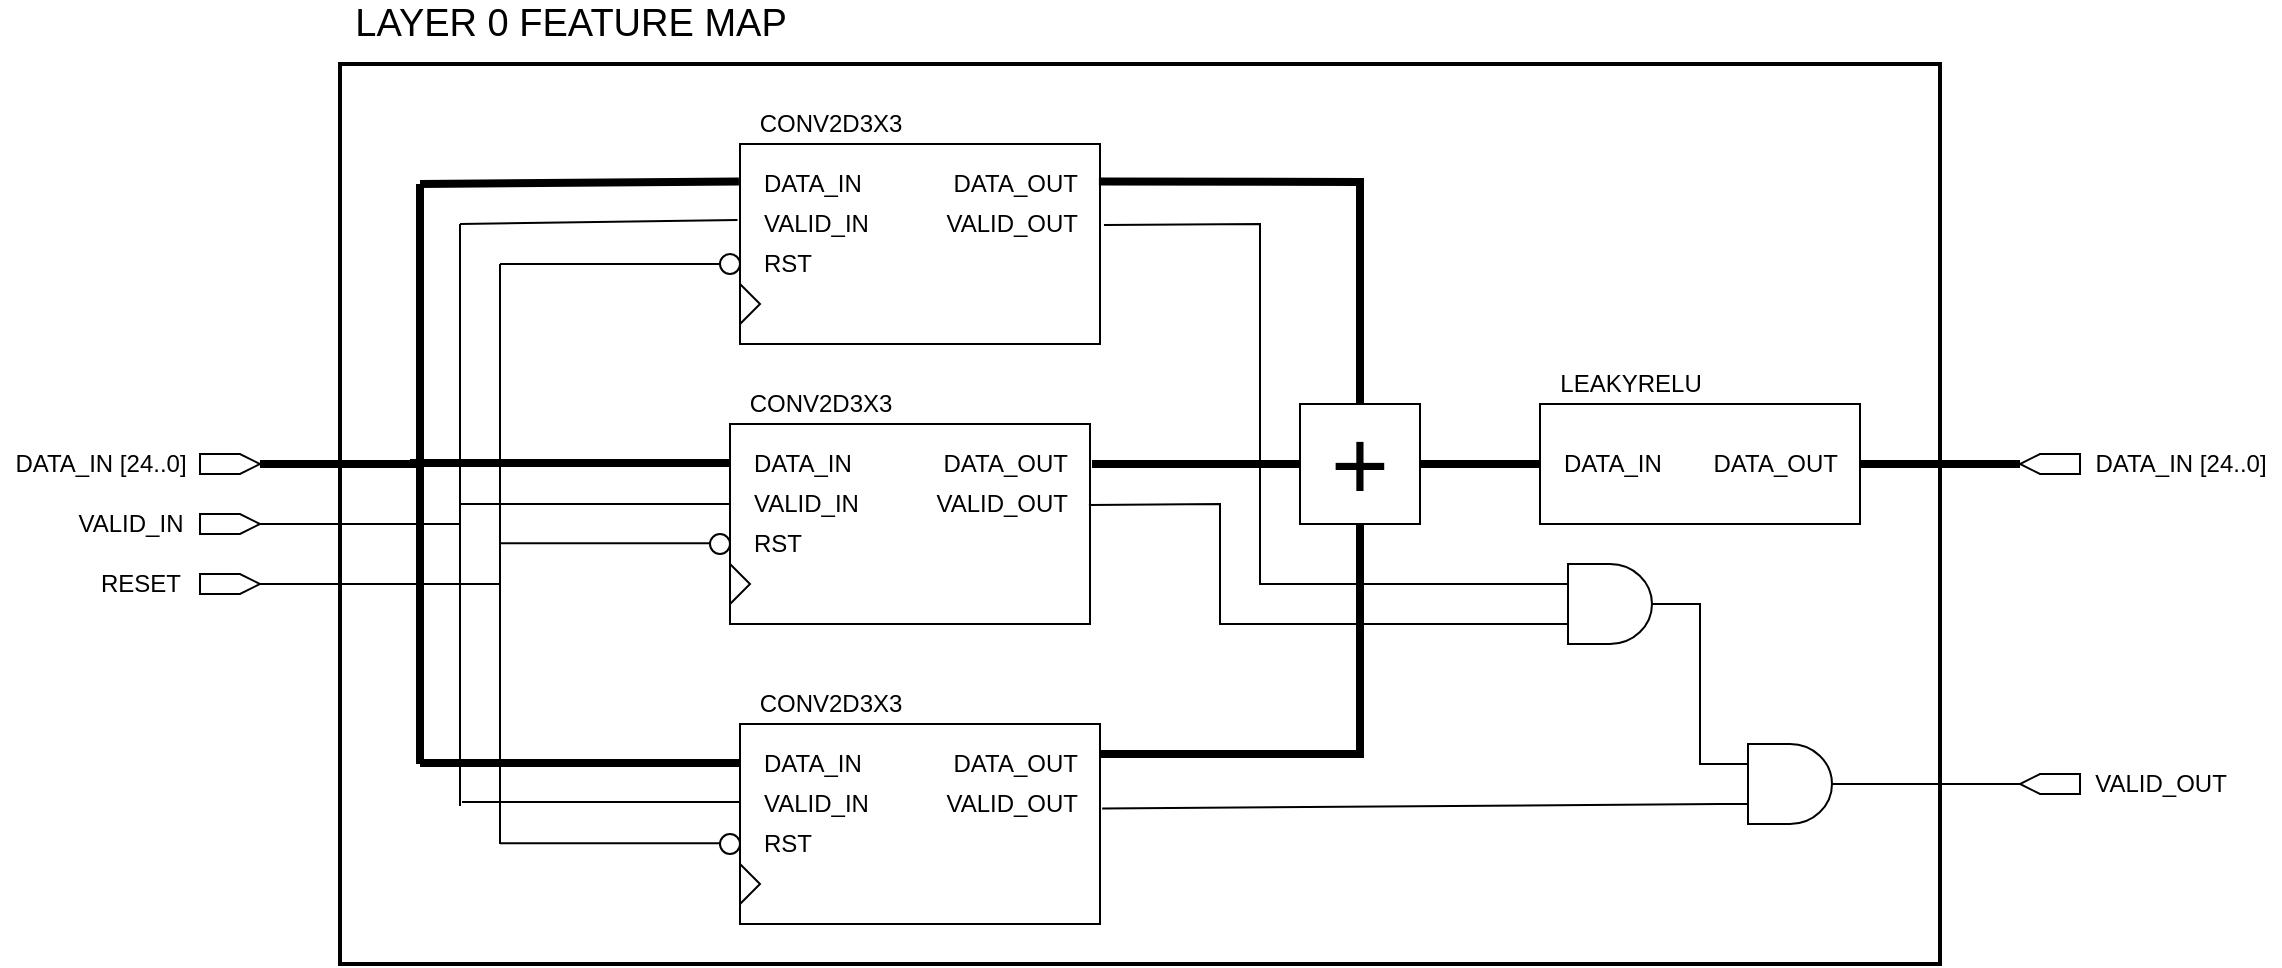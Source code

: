 <mxfile version="14.7.6" type="device" pages="3"><diagram id="YKpkTx_LNh3pSYXOABY0" name="layer-0-feature-map"><mxGraphModel dx="1240" dy="689" grid="1" gridSize="10" guides="1" tooltips="1" connect="1" arrows="1" fold="1" page="1" pageScale="1" pageWidth="100000" pageHeight="100000" math="0" shadow="0"><root><mxCell id="0"/><mxCell id="1" parent="0"/><mxCell id="2DHXY7_lqKHCZ2ktsx9z-27" value="" style="rounded=0;whiteSpace=wrap;html=1;fillColor=none;strokeWidth=2;" vertex="1" parent="1"><mxGeometry x="680" y="840" width="800" height="450" as="geometry"/></mxCell><mxCell id="2DHXY7_lqKHCZ2ktsx9z-25" value="" style="endArrow=none;html=1;strokeWidth=1;entryX=0;entryY=0.5;entryDx=0;entryDy=0;" edge="1" parent="1"><mxGeometry width="50" height="50" relative="1" as="geometry"><mxPoint x="760" y="1079.66" as="sourcePoint"/><mxPoint x="870.0" y="1079.66" as="targetPoint"/></mxGeometry></mxCell><mxCell id="U6H0f70H4jIVAzT46S1a-1" value="" style="shape=mxgraph.arrows2.arrow;verticalLabelPosition=bottom;shadow=0;dashed=0;align=center;html=1;verticalAlign=top;strokeWidth=1;dy=0;dx=10;notch=0;" vertex="1" parent="1"><mxGeometry x="610" y="1035" width="30" height="10" as="geometry"/></mxCell><mxCell id="U6H0f70H4jIVAzT46S1a-2" value="DATA_IN [24..0]" style="text;html=1;align=center;verticalAlign=middle;resizable=0;points=[];autosize=1;strokeColor=none;" vertex="1" parent="1"><mxGeometry x="510" y="1030" width="100" height="20" as="geometry"/></mxCell><mxCell id="U6H0f70H4jIVAzT46S1a-3" value="" style="rounded=0;whiteSpace=wrap;html=1;" vertex="1" parent="1"><mxGeometry x="880" y="880" width="180" height="100" as="geometry"/></mxCell><mxCell id="U6H0f70H4jIVAzT46S1a-4" value="DATA_IN" style="text;html=1;align=left;verticalAlign=middle;resizable=0;points=[];autosize=1;strokeColor=none;" vertex="1" parent="1"><mxGeometry x="890" y="890" width="60" height="20" as="geometry"/></mxCell><mxCell id="U6H0f70H4jIVAzT46S1a-5" value="VALID_IN" style="text;html=1;align=left;verticalAlign=middle;resizable=0;points=[];autosize=1;strokeColor=none;" vertex="1" parent="1"><mxGeometry x="890" y="910" width="70" height="20" as="geometry"/></mxCell><mxCell id="U6H0f70H4jIVAzT46S1a-6" value="DATA_OUT" style="text;html=1;align=right;verticalAlign=middle;resizable=0;points=[];autosize=1;strokeColor=none;" vertex="1" parent="1"><mxGeometry x="970" y="890" width="80" height="20" as="geometry"/></mxCell><mxCell id="U6H0f70H4jIVAzT46S1a-7" value="" style="triangle;whiteSpace=wrap;html=1;" vertex="1" parent="1"><mxGeometry x="880" y="950" width="10" height="20" as="geometry"/></mxCell><mxCell id="U6H0f70H4jIVAzT46S1a-8" value="CONV2D3X3" style="text;html=1;align=center;verticalAlign=middle;resizable=0;points=[];autosize=1;strokeColor=none;" vertex="1" parent="1"><mxGeometry x="880" y="860" width="90" height="20" as="geometry"/></mxCell><mxCell id="U6H0f70H4jIVAzT46S1a-10" value="VALID_OUT" style="text;html=1;align=right;verticalAlign=middle;resizable=0;points=[];autosize=1;strokeColor=none;" vertex="1" parent="1"><mxGeometry x="970" y="910" width="80" height="20" as="geometry"/></mxCell><mxCell id="U6H0f70H4jIVAzT46S1a-12" value="RST" style="text;html=1;align=left;verticalAlign=middle;resizable=0;points=[];autosize=1;strokeColor=none;" vertex="1" parent="1"><mxGeometry x="890" y="930" width="40" height="20" as="geometry"/></mxCell><mxCell id="U6H0f70H4jIVAzT46S1a-13" value="" style="ellipse;whiteSpace=wrap;html=1;aspect=fixed;" vertex="1" parent="1"><mxGeometry x="870" y="935" width="10" height="10" as="geometry"/></mxCell><mxCell id="U6H0f70H4jIVAzT46S1a-47" value="" style="endArrow=none;html=1;strokeWidth=4;exitX=1;exitY=0.5;exitDx=0;exitDy=0;exitPerimeter=0;" edge="1" parent="1" source="U6H0f70H4jIVAzT46S1a-1"><mxGeometry width="50" height="50" relative="1" as="geometry"><mxPoint x="760" y="1010" as="sourcePoint"/><mxPoint x="720" y="1040" as="targetPoint"/></mxGeometry></mxCell><mxCell id="U6H0f70H4jIVAzT46S1a-48" value="" style="endArrow=none;html=1;strokeWidth=4;" edge="1" parent="1"><mxGeometry width="50" height="50" relative="1" as="geometry"><mxPoint x="720" y="1190" as="sourcePoint"/><mxPoint x="720" y="900" as="targetPoint"/></mxGeometry></mxCell><mxCell id="U6H0f70H4jIVAzT46S1a-49" value="" style="endArrow=none;html=1;strokeWidth=4;entryX=-0.003;entryY=0.188;entryDx=0;entryDy=0;entryPerimeter=0;" edge="1" parent="1" target="U6H0f70H4jIVAzT46S1a-3"><mxGeometry width="50" height="50" relative="1" as="geometry"><mxPoint x="720" y="900" as="sourcePoint"/><mxPoint x="820" y="1020" as="targetPoint"/></mxGeometry></mxCell><mxCell id="U6H0f70H4jIVAzT46S1a-51" value="" style="endArrow=none;html=1;strokeWidth=4;entryX=0;entryY=0.167;entryDx=0;entryDy=0;entryPerimeter=0;" edge="1" parent="1"><mxGeometry width="50" height="50" relative="1" as="geometry"><mxPoint x="715" y="1039.5" as="sourcePoint"/><mxPoint x="875" y="1039.54" as="targetPoint"/></mxGeometry></mxCell><mxCell id="U6H0f70H4jIVAzT46S1a-52" value="" style="endArrow=none;html=1;strokeWidth=4;entryX=0;entryY=0.167;entryDx=0;entryDy=0;entryPerimeter=0;" edge="1" parent="1"><mxGeometry width="50" height="50" relative="1" as="geometry"><mxPoint x="720" y="1189.5" as="sourcePoint"/><mxPoint x="880" y="1189.54" as="targetPoint"/></mxGeometry></mxCell><mxCell id="m3eqfrCVmGfULTkRFJ12-1" value="" style="rounded=0;whiteSpace=wrap;html=1;" vertex="1" parent="1"><mxGeometry x="875" y="1020" width="180" height="100" as="geometry"/></mxCell><mxCell id="m3eqfrCVmGfULTkRFJ12-2" value="DATA_IN" style="text;html=1;align=left;verticalAlign=middle;resizable=0;points=[];autosize=1;strokeColor=none;" vertex="1" parent="1"><mxGeometry x="885" y="1030" width="60" height="20" as="geometry"/></mxCell><mxCell id="m3eqfrCVmGfULTkRFJ12-3" value="VALID_IN" style="text;html=1;align=left;verticalAlign=middle;resizable=0;points=[];autosize=1;strokeColor=none;" vertex="1" parent="1"><mxGeometry x="885" y="1050" width="70" height="20" as="geometry"/></mxCell><mxCell id="m3eqfrCVmGfULTkRFJ12-4" value="DATA_OUT" style="text;html=1;align=right;verticalAlign=middle;resizable=0;points=[];autosize=1;strokeColor=none;" vertex="1" parent="1"><mxGeometry x="965" y="1030" width="80" height="20" as="geometry"/></mxCell><mxCell id="m3eqfrCVmGfULTkRFJ12-5" value="" style="triangle;whiteSpace=wrap;html=1;" vertex="1" parent="1"><mxGeometry x="875" y="1090" width="10" height="20" as="geometry"/></mxCell><mxCell id="m3eqfrCVmGfULTkRFJ12-6" value="CONV2D3X3" style="text;html=1;align=center;verticalAlign=middle;resizable=0;points=[];autosize=1;strokeColor=none;" vertex="1" parent="1"><mxGeometry x="875" y="1000" width="90" height="20" as="geometry"/></mxCell><mxCell id="m3eqfrCVmGfULTkRFJ12-7" value="VALID_OUT" style="text;html=1;align=right;verticalAlign=middle;resizable=0;points=[];autosize=1;strokeColor=none;" vertex="1" parent="1"><mxGeometry x="965" y="1050" width="80" height="20" as="geometry"/></mxCell><mxCell id="m3eqfrCVmGfULTkRFJ12-8" value="RST" style="text;html=1;align=left;verticalAlign=middle;resizable=0;points=[];autosize=1;strokeColor=none;" vertex="1" parent="1"><mxGeometry x="885" y="1070" width="40" height="20" as="geometry"/></mxCell><mxCell id="m3eqfrCVmGfULTkRFJ12-9" value="" style="ellipse;whiteSpace=wrap;html=1;aspect=fixed;" vertex="1" parent="1"><mxGeometry x="865" y="1075" width="10" height="10" as="geometry"/></mxCell><mxCell id="m3eqfrCVmGfULTkRFJ12-10" value="" style="rounded=0;whiteSpace=wrap;html=1;" vertex="1" parent="1"><mxGeometry x="880" y="1170" width="180" height="100" as="geometry"/></mxCell><mxCell id="m3eqfrCVmGfULTkRFJ12-11" value="DATA_IN" style="text;html=1;align=left;verticalAlign=middle;resizable=0;points=[];autosize=1;strokeColor=none;" vertex="1" parent="1"><mxGeometry x="890" y="1180" width="60" height="20" as="geometry"/></mxCell><mxCell id="m3eqfrCVmGfULTkRFJ12-12" value="VALID_IN" style="text;html=1;align=left;verticalAlign=middle;resizable=0;points=[];autosize=1;strokeColor=none;" vertex="1" parent="1"><mxGeometry x="890" y="1200" width="70" height="20" as="geometry"/></mxCell><mxCell id="m3eqfrCVmGfULTkRFJ12-13" value="DATA_OUT" style="text;html=1;align=right;verticalAlign=middle;resizable=0;points=[];autosize=1;strokeColor=none;" vertex="1" parent="1"><mxGeometry x="970" y="1180" width="80" height="20" as="geometry"/></mxCell><mxCell id="m3eqfrCVmGfULTkRFJ12-14" value="" style="triangle;whiteSpace=wrap;html=1;" vertex="1" parent="1"><mxGeometry x="880" y="1240" width="10" height="20" as="geometry"/></mxCell><mxCell id="m3eqfrCVmGfULTkRFJ12-15" value="CONV2D3X3" style="text;html=1;align=center;verticalAlign=middle;resizable=0;points=[];autosize=1;strokeColor=none;" vertex="1" parent="1"><mxGeometry x="880" y="1150" width="90" height="20" as="geometry"/></mxCell><mxCell id="m3eqfrCVmGfULTkRFJ12-16" value="VALID_OUT" style="text;html=1;align=right;verticalAlign=middle;resizable=0;points=[];autosize=1;strokeColor=none;" vertex="1" parent="1"><mxGeometry x="970" y="1200" width="80" height="20" as="geometry"/></mxCell><mxCell id="m3eqfrCVmGfULTkRFJ12-17" value="RST" style="text;html=1;align=left;verticalAlign=middle;resizable=0;points=[];autosize=1;strokeColor=none;" vertex="1" parent="1"><mxGeometry x="890" y="1220" width="40" height="20" as="geometry"/></mxCell><mxCell id="m3eqfrCVmGfULTkRFJ12-18" value="" style="ellipse;whiteSpace=wrap;html=1;aspect=fixed;" vertex="1" parent="1"><mxGeometry x="870" y="1225" width="10" height="10" as="geometry"/></mxCell><mxCell id="m3eqfrCVmGfULTkRFJ12-19" value="&lt;font style=&quot;font-size: 50px&quot;&gt;+&lt;/font&gt;" style="rounded=0;whiteSpace=wrap;html=1;" vertex="1" parent="1"><mxGeometry x="1160" y="1010" width="60" height="60" as="geometry"/></mxCell><mxCell id="m3eqfrCVmGfULTkRFJ12-20" value="" style="endArrow=none;html=1;strokeWidth=4;entryX=0;entryY=0.5;entryDx=0;entryDy=0;" edge="1" parent="1" target="m3eqfrCVmGfULTkRFJ12-19"><mxGeometry width="50" height="50" relative="1" as="geometry"><mxPoint x="1056" y="1040" as="sourcePoint"/><mxPoint x="1160" y="1030" as="targetPoint"/></mxGeometry></mxCell><mxCell id="m3eqfrCVmGfULTkRFJ12-21" value="" style="endArrow=none;html=1;strokeWidth=4;exitX=0.997;exitY=0.188;exitDx=0;exitDy=0;exitPerimeter=0;entryX=0.5;entryY=0;entryDx=0;entryDy=0;rounded=0;" edge="1" parent="1" source="U6H0f70H4jIVAzT46S1a-3" target="m3eqfrCVmGfULTkRFJ12-19"><mxGeometry width="50" height="50" relative="1" as="geometry"><mxPoint x="1110" y="1080" as="sourcePoint"/><mxPoint x="1160" y="1030" as="targetPoint"/><Array as="points"><mxPoint x="1190" y="899"/></Array></mxGeometry></mxCell><mxCell id="m3eqfrCVmGfULTkRFJ12-22" value="" style="endArrow=none;html=1;strokeWidth=4;entryX=0.5;entryY=1;entryDx=0;entryDy=0;rounded=0;" edge="1" parent="1" target="m3eqfrCVmGfULTkRFJ12-19"><mxGeometry width="50" height="50" relative="1" as="geometry"><mxPoint x="1060" y="1185" as="sourcePoint"/><mxPoint x="1140" y="1060" as="targetPoint"/><Array as="points"><mxPoint x="1190" y="1185"/></Array></mxGeometry></mxCell><mxCell id="m3eqfrCVmGfULTkRFJ12-23" value="" style="endArrow=none;html=1;strokeWidth=4;exitX=1;exitY=0.5;exitDx=0;exitDy=0;" edge="1" parent="1" source="m3eqfrCVmGfULTkRFJ12-19" target="m3eqfrCVmGfULTkRFJ12-24"><mxGeometry width="50" height="50" relative="1" as="geometry"><mxPoint x="1210" y="1030" as="sourcePoint"/><mxPoint x="1280" y="1040" as="targetPoint"/></mxGeometry></mxCell><mxCell id="m3eqfrCVmGfULTkRFJ12-24" value="" style="rounded=0;whiteSpace=wrap;html=1;" vertex="1" parent="1"><mxGeometry x="1280" y="1010" width="160" height="60" as="geometry"/></mxCell><mxCell id="m3eqfrCVmGfULTkRFJ12-25" value="LEAKYRELU" style="text;html=1;align=center;verticalAlign=middle;resizable=0;points=[];autosize=1;strokeColor=none;" vertex="1" parent="1"><mxGeometry x="1280" y="990" width="90" height="20" as="geometry"/></mxCell><mxCell id="m3eqfrCVmGfULTkRFJ12-26" value="DATA_IN" style="text;html=1;align=left;verticalAlign=middle;resizable=0;points=[];autosize=1;strokeColor=none;" vertex="1" parent="1"><mxGeometry x="1290" y="1030" width="60" height="20" as="geometry"/></mxCell><mxCell id="m3eqfrCVmGfULTkRFJ12-27" value="DATA_OUT" style="text;html=1;align=right;verticalAlign=middle;resizable=0;points=[];autosize=1;strokeColor=none;" vertex="1" parent="1"><mxGeometry x="1350" y="1030" width="80" height="20" as="geometry"/></mxCell><mxCell id="m3eqfrCVmGfULTkRFJ12-28" value="" style="shape=mxgraph.arrows2.arrow;verticalLabelPosition=bottom;shadow=0;dashed=0;align=center;html=1;verticalAlign=top;strokeWidth=1;dy=0;dx=10;notch=0;flipH=1;" vertex="1" parent="1"><mxGeometry x="1520" y="1035" width="30" height="10" as="geometry"/></mxCell><mxCell id="m3eqfrCVmGfULTkRFJ12-29" value="DATA_IN [24..0]" style="text;html=1;align=center;verticalAlign=middle;resizable=0;points=[];autosize=1;strokeColor=none;" vertex="1" parent="1"><mxGeometry x="1550" y="1030" width="100" height="20" as="geometry"/></mxCell><mxCell id="2DHXY7_lqKHCZ2ktsx9z-1" value="" style="endArrow=none;html=1;strokeWidth=4;entryX=1;entryY=0.5;entryDx=0;entryDy=0;entryPerimeter=0;exitX=1;exitY=0.5;exitDx=0;exitDy=0;" edge="1" parent="1" source="m3eqfrCVmGfULTkRFJ12-24" target="m3eqfrCVmGfULTkRFJ12-28"><mxGeometry width="50" height="50" relative="1" as="geometry"><mxPoint x="1300" y="1140" as="sourcePoint"/><mxPoint x="1350" y="1090" as="targetPoint"/></mxGeometry></mxCell><mxCell id="2DHXY7_lqKHCZ2ktsx9z-2" value="" style="shape=mxgraph.arrows2.arrow;verticalLabelPosition=bottom;shadow=0;dashed=0;align=center;html=1;verticalAlign=top;strokeWidth=1;dy=0;dx=10;notch=0;" vertex="1" parent="1"><mxGeometry x="610" y="1065" width="30" height="10" as="geometry"/></mxCell><mxCell id="2DHXY7_lqKHCZ2ktsx9z-3" value="VALID_IN" style="text;html=1;align=center;verticalAlign=middle;resizable=0;points=[];autosize=1;strokeColor=none;" vertex="1" parent="1"><mxGeometry x="540" y="1060" width="70" height="20" as="geometry"/></mxCell><mxCell id="2DHXY7_lqKHCZ2ktsx9z-4" value="" style="endArrow=none;html=1;strokeWidth=1;exitX=1;exitY=0.5;exitDx=0;exitDy=0;exitPerimeter=0;" edge="1" parent="1" source="2DHXY7_lqKHCZ2ktsx9z-2"><mxGeometry width="50" height="50" relative="1" as="geometry"><mxPoint x="690" y="1090" as="sourcePoint"/><mxPoint x="740" y="1070" as="targetPoint"/></mxGeometry></mxCell><mxCell id="2DHXY7_lqKHCZ2ktsx9z-5" value="" style="endArrow=none;html=1;strokeWidth=1;" edge="1" parent="1"><mxGeometry width="50" height="50" relative="1" as="geometry"><mxPoint x="740" y="1211" as="sourcePoint"/><mxPoint x="740" y="920" as="targetPoint"/></mxGeometry></mxCell><mxCell id="2DHXY7_lqKHCZ2ktsx9z-6" value="" style="endArrow=none;html=1;strokeWidth=1;entryX=-0.007;entryY=0.38;entryDx=0;entryDy=0;entryPerimeter=0;" edge="1" parent="1" target="U6H0f70H4jIVAzT46S1a-3"><mxGeometry width="50" height="50" relative="1" as="geometry"><mxPoint x="740" y="920" as="sourcePoint"/><mxPoint x="840" y="905" as="targetPoint"/></mxGeometry></mxCell><mxCell id="2DHXY7_lqKHCZ2ktsx9z-8" value="" style="endArrow=none;html=1;strokeWidth=1;entryX=-0.007;entryY=0.38;entryDx=0;entryDy=0;entryPerimeter=0;" edge="1" parent="1"><mxGeometry width="50" height="50" relative="1" as="geometry"><mxPoint x="740" y="1060" as="sourcePoint"/><mxPoint x="875" y="1060.0" as="targetPoint"/></mxGeometry></mxCell><mxCell id="2DHXY7_lqKHCZ2ktsx9z-9" value="" style="endArrow=none;html=1;strokeWidth=1;entryX=-0.007;entryY=0.38;entryDx=0;entryDy=0;entryPerimeter=0;" edge="1" parent="1"><mxGeometry width="50" height="50" relative="1" as="geometry"><mxPoint x="741" y="1209" as="sourcePoint"/><mxPoint x="880" y="1209.0" as="targetPoint"/></mxGeometry></mxCell><mxCell id="2DHXY7_lqKHCZ2ktsx9z-11" value="" style="verticalLabelPosition=bottom;shadow=0;dashed=0;align=center;html=1;verticalAlign=top;shape=mxgraph.electrical.logic_gates.logic_gate;operation=and;" vertex="1" parent="1"><mxGeometry x="1280" y="1090" width="70" height="40" as="geometry"/></mxCell><mxCell id="2DHXY7_lqKHCZ2ktsx9z-12" value="" style="endArrow=none;html=1;strokeWidth=1;entryX=0;entryY=0.25;entryDx=0;entryDy=0;entryPerimeter=0;exitX=1.011;exitY=0.405;exitDx=0;exitDy=0;exitPerimeter=0;rounded=0;" edge="1" parent="1" source="U6H0f70H4jIVAzT46S1a-3" target="2DHXY7_lqKHCZ2ktsx9z-11"><mxGeometry width="50" height="50" relative="1" as="geometry"><mxPoint x="1160" y="1070" as="sourcePoint"/><mxPoint x="1210" y="1020" as="targetPoint"/><Array as="points"><mxPoint x="1140" y="920"/><mxPoint x="1140" y="1100"/></Array></mxGeometry></mxCell><mxCell id="2DHXY7_lqKHCZ2ktsx9z-13" value="" style="endArrow=none;html=1;strokeWidth=1;exitX=0.997;exitY=0.405;exitDx=0;exitDy=0;exitPerimeter=0;rounded=0;" edge="1" parent="1" source="m3eqfrCVmGfULTkRFJ12-1"><mxGeometry width="50" height="50" relative="1" as="geometry"><mxPoint x="1210" y="1130" as="sourcePoint"/><mxPoint x="1280" y="1120" as="targetPoint"/><Array as="points"><mxPoint x="1120" y="1060"/><mxPoint x="1120" y="1120"/></Array></mxGeometry></mxCell><mxCell id="2DHXY7_lqKHCZ2ktsx9z-14" value="" style="verticalLabelPosition=bottom;shadow=0;dashed=0;align=center;html=1;verticalAlign=top;shape=mxgraph.electrical.logic_gates.logic_gate;operation=and;" vertex="1" parent="1"><mxGeometry x="1370" y="1180" width="70" height="40" as="geometry"/></mxCell><mxCell id="2DHXY7_lqKHCZ2ktsx9z-15" value="" style="endArrow=none;html=1;strokeWidth=1;entryX=0;entryY=0.25;entryDx=0;entryDy=0;entryPerimeter=0;exitX=1;exitY=0.5;exitDx=0;exitDy=0;exitPerimeter=0;rounded=0;" edge="1" parent="1" source="2DHXY7_lqKHCZ2ktsx9z-11" target="2DHXY7_lqKHCZ2ktsx9z-14"><mxGeometry width="50" height="50" relative="1" as="geometry"><mxPoint x="1290" y="1190" as="sourcePoint"/><mxPoint x="1340" y="1140" as="targetPoint"/><Array as="points"><mxPoint x="1360" y="1110"/><mxPoint x="1360" y="1190"/></Array></mxGeometry></mxCell><mxCell id="2DHXY7_lqKHCZ2ktsx9z-16" value="" style="endArrow=none;html=1;strokeWidth=1;entryX=0;entryY=0.75;entryDx=0;entryDy=0;entryPerimeter=0;exitX=1.006;exitY=0.422;exitDx=0;exitDy=0;exitPerimeter=0;" edge="1" parent="1" source="m3eqfrCVmGfULTkRFJ12-10" target="2DHXY7_lqKHCZ2ktsx9z-14"><mxGeometry width="50" height="50" relative="1" as="geometry"><mxPoint x="1290" y="1190" as="sourcePoint"/><mxPoint x="1340" y="1140" as="targetPoint"/></mxGeometry></mxCell><mxCell id="2DHXY7_lqKHCZ2ktsx9z-17" value="" style="shape=mxgraph.arrows2.arrow;verticalLabelPosition=bottom;shadow=0;dashed=0;align=center;html=1;verticalAlign=top;strokeWidth=1;dy=0;dx=10;notch=0;flipH=1;" vertex="1" parent="1"><mxGeometry x="1520" y="1195" width="30" height="10" as="geometry"/></mxCell><mxCell id="2DHXY7_lqKHCZ2ktsx9z-18" value="VALID_OUT" style="text;html=1;align=center;verticalAlign=middle;resizable=0;points=[];autosize=1;strokeColor=none;" vertex="1" parent="1"><mxGeometry x="1550" y="1190" width="80" height="20" as="geometry"/></mxCell><mxCell id="2DHXY7_lqKHCZ2ktsx9z-19" value="" style="endArrow=none;html=1;strokeWidth=1;exitX=1;exitY=0.5;exitDx=0;exitDy=0;exitPerimeter=0;entryX=1;entryY=0.5;entryDx=0;entryDy=0;entryPerimeter=0;" edge="1" parent="1" source="2DHXY7_lqKHCZ2ktsx9z-14" target="2DHXY7_lqKHCZ2ktsx9z-17"><mxGeometry width="50" height="50" relative="1" as="geometry"><mxPoint x="1510" y="1200" as="sourcePoint"/><mxPoint x="1560" y="1150" as="targetPoint"/></mxGeometry></mxCell><mxCell id="2DHXY7_lqKHCZ2ktsx9z-20" value="RESET" style="text;html=1;align=center;verticalAlign=middle;resizable=0;points=[];autosize=1;strokeColor=none;" vertex="1" parent="1"><mxGeometry x="550" y="1090" width="60" height="20" as="geometry"/></mxCell><mxCell id="2DHXY7_lqKHCZ2ktsx9z-21" value="" style="shape=mxgraph.arrows2.arrow;verticalLabelPosition=bottom;shadow=0;dashed=0;align=center;html=1;verticalAlign=top;strokeWidth=1;dy=0;dx=10;notch=0;" vertex="1" parent="1"><mxGeometry x="610" y="1095" width="30" height="10" as="geometry"/></mxCell><mxCell id="2DHXY7_lqKHCZ2ktsx9z-22" value="" style="endArrow=none;html=1;strokeWidth=1;exitX=1;exitY=0.5;exitDx=0;exitDy=0;exitPerimeter=0;" edge="1" parent="1" source="2DHXY7_lqKHCZ2ktsx9z-21"><mxGeometry width="50" height="50" relative="1" as="geometry"><mxPoint x="640" y="1099.5" as="sourcePoint"/><mxPoint x="760" y="1100" as="targetPoint"/></mxGeometry></mxCell><mxCell id="2DHXY7_lqKHCZ2ktsx9z-23" value="" style="endArrow=none;html=1;strokeWidth=1;" edge="1" parent="1"><mxGeometry width="50" height="50" relative="1" as="geometry"><mxPoint x="760" y="1230" as="sourcePoint"/><mxPoint x="760" y="940" as="targetPoint"/></mxGeometry></mxCell><mxCell id="2DHXY7_lqKHCZ2ktsx9z-24" value="" style="endArrow=none;html=1;strokeWidth=1;entryX=0;entryY=0.5;entryDx=0;entryDy=0;" edge="1" parent="1" target="U6H0f70H4jIVAzT46S1a-13"><mxGeometry width="50" height="50" relative="1" as="geometry"><mxPoint x="760" y="940" as="sourcePoint"/><mxPoint x="850" y="950" as="targetPoint"/></mxGeometry></mxCell><mxCell id="2DHXY7_lqKHCZ2ktsx9z-26" value="" style="endArrow=none;html=1;strokeWidth=1;entryX=0;entryY=0.5;entryDx=0;entryDy=0;" edge="1" parent="1"><mxGeometry width="50" height="50" relative="1" as="geometry"><mxPoint x="760" y="1229.66" as="sourcePoint"/><mxPoint x="870.0" y="1229.66" as="targetPoint"/></mxGeometry></mxCell><mxCell id="2DHXY7_lqKHCZ2ktsx9z-28" value="&lt;font style=&quot;font-size: 19px&quot;&gt;LAYER 0 FEATURE MAP&lt;/font&gt;" style="text;html=1;align=center;verticalAlign=middle;resizable=0;points=[];autosize=1;strokeColor=none;" vertex="1" parent="1"><mxGeometry x="680" y="810" width="230" height="20" as="geometry"/></mxCell></root></mxGraphModel></diagram><diagram name="layer-0" id="eUce2ubOwYT14syTxr_U"><mxGraphModel dx="1021" dy="567" grid="1" gridSize="10" guides="1" tooltips="1" connect="1" arrows="1" fold="1" page="1" pageScale="1" pageWidth="100000" pageHeight="100000" math="0" shadow="0"><root><mxCell id="lgQ1ww9au5jMLAE6mGHc-0"/><mxCell id="lgQ1ww9au5jMLAE6mGHc-1" parent="lgQ1ww9au5jMLAE6mGHc-0"/><mxCell id="lgQ1ww9au5jMLAE6mGHc-2" value="" style="shape=mxgraph.arrows2.arrow;verticalLabelPosition=bottom;shadow=0;dashed=0;align=center;html=1;verticalAlign=top;strokeWidth=1;dy=0;dx=10;notch=0;" vertex="1" parent="lgQ1ww9au5jMLAE6mGHc-1"><mxGeometry x="710" y="1115" width="30" height="10" as="geometry"/></mxCell><mxCell id="lgQ1ww9au5jMLAE6mGHc-3" value="DATA_IN [23..0]" style="text;html=1;align=center;verticalAlign=middle;resizable=0;points=[];autosize=1;strokeColor=none;" vertex="1" parent="lgQ1ww9au5jMLAE6mGHc-1"><mxGeometry x="610" y="1110" width="100" height="20" as="geometry"/></mxCell><mxCell id="lgQ1ww9au5jMLAE6mGHc-4" value="" style="rounded=0;whiteSpace=wrap;html=1;" vertex="1" parent="lgQ1ww9au5jMLAE6mGHc-1"><mxGeometry x="880" y="880" width="180" height="100" as="geometry"/></mxCell><mxCell id="lgQ1ww9au5jMLAE6mGHc-5" value="DATA_IN" style="text;html=1;align=left;verticalAlign=middle;resizable=0;points=[];autosize=1;strokeColor=none;" vertex="1" parent="lgQ1ww9au5jMLAE6mGHc-1"><mxGeometry x="890" y="890" width="60" height="20" as="geometry"/></mxCell><mxCell id="lgQ1ww9au5jMLAE6mGHc-6" value="VALID_IN" style="text;html=1;align=left;verticalAlign=middle;resizable=0;points=[];autosize=1;strokeColor=none;" vertex="1" parent="lgQ1ww9au5jMLAE6mGHc-1"><mxGeometry x="890" y="910" width="70" height="20" as="geometry"/></mxCell><mxCell id="lgQ1ww9au5jMLAE6mGHc-7" value="DATA_OUT" style="text;html=1;align=right;verticalAlign=middle;resizable=0;points=[];autosize=1;strokeColor=none;" vertex="1" parent="lgQ1ww9au5jMLAE6mGHc-1"><mxGeometry x="970" y="890" width="80" height="20" as="geometry"/></mxCell><mxCell id="lgQ1ww9au5jMLAE6mGHc-8" value="" style="triangle;whiteSpace=wrap;html=1;" vertex="1" parent="lgQ1ww9au5jMLAE6mGHc-1"><mxGeometry x="880" y="950" width="10" height="20" as="geometry"/></mxCell><mxCell id="lgQ1ww9au5jMLAE6mGHc-9" value="FEATUREMAP_0" style="text;html=1;align=center;verticalAlign=middle;resizable=0;points=[];autosize=1;strokeColor=none;" vertex="1" parent="lgQ1ww9au5jMLAE6mGHc-1"><mxGeometry x="880" y="860" width="110" height="20" as="geometry"/></mxCell><mxCell id="lgQ1ww9au5jMLAE6mGHc-11" value="VALID_OUT" style="text;html=1;align=right;verticalAlign=middle;resizable=0;points=[];autosize=1;strokeColor=none;" vertex="1" parent="lgQ1ww9au5jMLAE6mGHc-1"><mxGeometry x="970" y="910" width="80" height="20" as="geometry"/></mxCell><mxCell id="lgQ1ww9au5jMLAE6mGHc-13" value="RST" style="text;html=1;align=left;verticalAlign=middle;resizable=0;points=[];autosize=1;strokeColor=none;" vertex="1" parent="lgQ1ww9au5jMLAE6mGHc-1"><mxGeometry x="890" y="930" width="40" height="20" as="geometry"/></mxCell><mxCell id="lgQ1ww9au5jMLAE6mGHc-14" value="" style="ellipse;whiteSpace=wrap;html=1;aspect=fixed;" vertex="1" parent="lgQ1ww9au5jMLAE6mGHc-1"><mxGeometry x="870" y="935" width="10" height="10" as="geometry"/></mxCell><mxCell id="lgQ1ww9au5jMLAE6mGHc-37" value="" style="endArrow=none;html=1;strokeWidth=4;exitX=1;exitY=0.5;exitDx=0;exitDy=0;exitPerimeter=0;" edge="1" parent="lgQ1ww9au5jMLAE6mGHc-1" source="lgQ1ww9au5jMLAE6mGHc-2"><mxGeometry width="50" height="50" relative="1" as="geometry"><mxPoint x="860" y="1090" as="sourcePoint"/><mxPoint x="820" y="1120" as="targetPoint"/></mxGeometry></mxCell><mxCell id="lgQ1ww9au5jMLAE6mGHc-38" value="" style="endArrow=none;html=1;strokeWidth=4;" edge="1" parent="lgQ1ww9au5jMLAE6mGHc-1"><mxGeometry width="50" height="50" relative="1" as="geometry"><mxPoint x="820" y="1380" as="sourcePoint"/><mxPoint x="820" y="900" as="targetPoint"/></mxGeometry></mxCell><mxCell id="lgQ1ww9au5jMLAE6mGHc-39" value="" style="endArrow=none;html=1;strokeWidth=4;entryX=-0.006;entryY=0.2;entryDx=0;entryDy=0;entryPerimeter=0;" edge="1" parent="lgQ1ww9au5jMLAE6mGHc-1" target="lgQ1ww9au5jMLAE6mGHc-4"><mxGeometry width="50" height="50" relative="1" as="geometry"><mxPoint x="820" y="900" as="sourcePoint"/><mxPoint x="840" y="910" as="targetPoint"/></mxGeometry></mxCell><mxCell id="Ej1WJAdnPW-oYFGPFCez-0" value="" style="rounded=0;whiteSpace=wrap;html=1;" vertex="1" parent="lgQ1ww9au5jMLAE6mGHc-1"><mxGeometry x="880" y="1020" width="180" height="100" as="geometry"/></mxCell><mxCell id="Ej1WJAdnPW-oYFGPFCez-1" value="DATA_IN" style="text;html=1;align=left;verticalAlign=middle;resizable=0;points=[];autosize=1;strokeColor=none;" vertex="1" parent="lgQ1ww9au5jMLAE6mGHc-1"><mxGeometry x="890" y="1030" width="60" height="20" as="geometry"/></mxCell><mxCell id="Ej1WJAdnPW-oYFGPFCez-2" value="VALID_IN" style="text;html=1;align=left;verticalAlign=middle;resizable=0;points=[];autosize=1;strokeColor=none;" vertex="1" parent="lgQ1ww9au5jMLAE6mGHc-1"><mxGeometry x="890" y="1050" width="70" height="20" as="geometry"/></mxCell><mxCell id="Ej1WJAdnPW-oYFGPFCez-3" value="DATA_OUT" style="text;html=1;align=right;verticalAlign=middle;resizable=0;points=[];autosize=1;strokeColor=none;" vertex="1" parent="lgQ1ww9au5jMLAE6mGHc-1"><mxGeometry x="970" y="1030" width="80" height="20" as="geometry"/></mxCell><mxCell id="Ej1WJAdnPW-oYFGPFCez-4" value="" style="triangle;whiteSpace=wrap;html=1;" vertex="1" parent="lgQ1ww9au5jMLAE6mGHc-1"><mxGeometry x="880" y="1090" width="10" height="20" as="geometry"/></mxCell><mxCell id="Ej1WJAdnPW-oYFGPFCez-5" value="FEATUREMAP_1" style="text;html=1;align=center;verticalAlign=middle;resizable=0;points=[];autosize=1;strokeColor=none;" vertex="1" parent="lgQ1ww9au5jMLAE6mGHc-1"><mxGeometry x="880" y="1000" width="110" height="20" as="geometry"/></mxCell><mxCell id="Ej1WJAdnPW-oYFGPFCez-6" value="VALID_OUT" style="text;html=1;align=right;verticalAlign=middle;resizable=0;points=[];autosize=1;strokeColor=none;" vertex="1" parent="lgQ1ww9au5jMLAE6mGHc-1"><mxGeometry x="970" y="1050" width="80" height="20" as="geometry"/></mxCell><mxCell id="Ej1WJAdnPW-oYFGPFCez-7" value="RST" style="text;html=1;align=left;verticalAlign=middle;resizable=0;points=[];autosize=1;strokeColor=none;" vertex="1" parent="lgQ1ww9au5jMLAE6mGHc-1"><mxGeometry x="890" y="1070" width="40" height="20" as="geometry"/></mxCell><mxCell id="Ej1WJAdnPW-oYFGPFCez-8" value="" style="ellipse;whiteSpace=wrap;html=1;aspect=fixed;" vertex="1" parent="lgQ1ww9au5jMLAE6mGHc-1"><mxGeometry x="870" y="1075" width="10" height="10" as="geometry"/></mxCell><mxCell id="Ej1WJAdnPW-oYFGPFCez-9" value="" style="endArrow=none;html=1;strokeWidth=4;entryX=-0.006;entryY=0.2;entryDx=0;entryDy=0;entryPerimeter=0;" edge="1" target="Ej1WJAdnPW-oYFGPFCez-0" parent="lgQ1ww9au5jMLAE6mGHc-1"><mxGeometry width="50" height="50" relative="1" as="geometry"><mxPoint x="820" y="1040" as="sourcePoint"/><mxPoint x="840" y="1050" as="targetPoint"/></mxGeometry></mxCell><mxCell id="Ej1WJAdnPW-oYFGPFCez-10" value="" style="rounded=0;whiteSpace=wrap;html=1;" vertex="1" parent="lgQ1ww9au5jMLAE6mGHc-1"><mxGeometry x="880" y="1220" width="180" height="100" as="geometry"/></mxCell><mxCell id="Ej1WJAdnPW-oYFGPFCez-11" value="DATA_IN" style="text;html=1;align=left;verticalAlign=middle;resizable=0;points=[];autosize=1;strokeColor=none;" vertex="1" parent="lgQ1ww9au5jMLAE6mGHc-1"><mxGeometry x="890" y="1230" width="60" height="20" as="geometry"/></mxCell><mxCell id="Ej1WJAdnPW-oYFGPFCez-12" value="VALID_IN" style="text;html=1;align=left;verticalAlign=middle;resizable=0;points=[];autosize=1;strokeColor=none;" vertex="1" parent="lgQ1ww9au5jMLAE6mGHc-1"><mxGeometry x="890" y="1250" width="70" height="20" as="geometry"/></mxCell><mxCell id="Ej1WJAdnPW-oYFGPFCez-13" value="DATA_OUT" style="text;html=1;align=right;verticalAlign=middle;resizable=0;points=[];autosize=1;strokeColor=none;" vertex="1" parent="lgQ1ww9au5jMLAE6mGHc-1"><mxGeometry x="970" y="1230" width="80" height="20" as="geometry"/></mxCell><mxCell id="Ej1WJAdnPW-oYFGPFCez-14" value="" style="triangle;whiteSpace=wrap;html=1;" vertex="1" parent="lgQ1ww9au5jMLAE6mGHc-1"><mxGeometry x="880" y="1290" width="10" height="20" as="geometry"/></mxCell><mxCell id="Ej1WJAdnPW-oYFGPFCez-15" value="FEATUREMAP_14" style="text;html=1;align=center;verticalAlign=middle;resizable=0;points=[];autosize=1;strokeColor=none;" vertex="1" parent="lgQ1ww9au5jMLAE6mGHc-1"><mxGeometry x="880" y="1200" width="120" height="20" as="geometry"/></mxCell><mxCell id="Ej1WJAdnPW-oYFGPFCez-16" value="VALID_OUT" style="text;html=1;align=right;verticalAlign=middle;resizable=0;points=[];autosize=1;strokeColor=none;" vertex="1" parent="lgQ1ww9au5jMLAE6mGHc-1"><mxGeometry x="970" y="1250" width="80" height="20" as="geometry"/></mxCell><mxCell id="Ej1WJAdnPW-oYFGPFCez-17" value="RST" style="text;html=1;align=left;verticalAlign=middle;resizable=0;points=[];autosize=1;strokeColor=none;" vertex="1" parent="lgQ1ww9au5jMLAE6mGHc-1"><mxGeometry x="890" y="1270" width="40" height="20" as="geometry"/></mxCell><mxCell id="Ej1WJAdnPW-oYFGPFCez-18" value="" style="ellipse;whiteSpace=wrap;html=1;aspect=fixed;" vertex="1" parent="lgQ1ww9au5jMLAE6mGHc-1"><mxGeometry x="870" y="1275" width="10" height="10" as="geometry"/></mxCell><mxCell id="Ej1WJAdnPW-oYFGPFCez-19" value="" style="endArrow=none;html=1;strokeWidth=4;entryX=-0.006;entryY=0.2;entryDx=0;entryDy=0;entryPerimeter=0;" edge="1" target="Ej1WJAdnPW-oYFGPFCez-10" parent="lgQ1ww9au5jMLAE6mGHc-1"><mxGeometry width="50" height="50" relative="1" as="geometry"><mxPoint x="820" y="1240" as="sourcePoint"/><mxPoint x="840" y="1250" as="targetPoint"/></mxGeometry></mxCell><mxCell id="Ej1WJAdnPW-oYFGPFCez-20" value="" style="rounded=0;whiteSpace=wrap;html=1;" vertex="1" parent="lgQ1ww9au5jMLAE6mGHc-1"><mxGeometry x="880" y="1360" width="180" height="100" as="geometry"/></mxCell><mxCell id="Ej1WJAdnPW-oYFGPFCez-21" value="DATA_IN" style="text;html=1;align=left;verticalAlign=middle;resizable=0;points=[];autosize=1;strokeColor=none;" vertex="1" parent="lgQ1ww9au5jMLAE6mGHc-1"><mxGeometry x="890" y="1370" width="60" height="20" as="geometry"/></mxCell><mxCell id="Ej1WJAdnPW-oYFGPFCez-22" value="VALID_IN" style="text;html=1;align=left;verticalAlign=middle;resizable=0;points=[];autosize=1;strokeColor=none;" vertex="1" parent="lgQ1ww9au5jMLAE6mGHc-1"><mxGeometry x="890" y="1390" width="70" height="20" as="geometry"/></mxCell><mxCell id="Ej1WJAdnPW-oYFGPFCez-23" value="DATA_OUT" style="text;html=1;align=right;verticalAlign=middle;resizable=0;points=[];autosize=1;strokeColor=none;" vertex="1" parent="lgQ1ww9au5jMLAE6mGHc-1"><mxGeometry x="970" y="1370" width="80" height="20" as="geometry"/></mxCell><mxCell id="Ej1WJAdnPW-oYFGPFCez-24" value="" style="triangle;whiteSpace=wrap;html=1;" vertex="1" parent="lgQ1ww9au5jMLAE6mGHc-1"><mxGeometry x="880" y="1430" width="10" height="20" as="geometry"/></mxCell><mxCell id="Ej1WJAdnPW-oYFGPFCez-25" value="FEATUREMAP_15" style="text;html=1;align=center;verticalAlign=middle;resizable=0;points=[];autosize=1;strokeColor=none;" vertex="1" parent="lgQ1ww9au5jMLAE6mGHc-1"><mxGeometry x="880" y="1340" width="120" height="20" as="geometry"/></mxCell><mxCell id="Ej1WJAdnPW-oYFGPFCez-26" value="VALID_OUT" style="text;html=1;align=right;verticalAlign=middle;resizable=0;points=[];autosize=1;strokeColor=none;" vertex="1" parent="lgQ1ww9au5jMLAE6mGHc-1"><mxGeometry x="970" y="1390" width="80" height="20" as="geometry"/></mxCell><mxCell id="Ej1WJAdnPW-oYFGPFCez-27" value="RST" style="text;html=1;align=left;verticalAlign=middle;resizable=0;points=[];autosize=1;strokeColor=none;" vertex="1" parent="lgQ1ww9au5jMLAE6mGHc-1"><mxGeometry x="890" y="1410" width="40" height="20" as="geometry"/></mxCell><mxCell id="Ej1WJAdnPW-oYFGPFCez-28" value="" style="ellipse;whiteSpace=wrap;html=1;aspect=fixed;" vertex="1" parent="lgQ1ww9au5jMLAE6mGHc-1"><mxGeometry x="870" y="1415" width="10" height="10" as="geometry"/></mxCell><mxCell id="Ej1WJAdnPW-oYFGPFCez-29" value="" style="endArrow=none;html=1;strokeWidth=4;entryX=-0.006;entryY=0.2;entryDx=0;entryDy=0;entryPerimeter=0;" edge="1" target="Ej1WJAdnPW-oYFGPFCez-20" parent="lgQ1ww9au5jMLAE6mGHc-1"><mxGeometry width="50" height="50" relative="1" as="geometry"><mxPoint x="820" y="1380" as="sourcePoint"/><mxPoint x="840" y="1390" as="targetPoint"/></mxGeometry></mxCell><mxCell id="Ej1WJAdnPW-oYFGPFCez-30" value="&lt;p style=&quot;line-height: 40% ; font-size: 31px&quot;&gt;&lt;b style=&quot;line-height: 20%&quot;&gt;.&lt;br&gt;.&lt;br&gt;.&lt;/b&gt;&lt;/p&gt;" style="text;html=1;align=center;verticalAlign=middle;resizable=0;points=[];autosize=1;strokeColor=none;" vertex="1" parent="lgQ1ww9au5jMLAE6mGHc-1"><mxGeometry x="960" y="1100" width="20" height="100" as="geometry"/></mxCell><mxCell id="Ej1WJAdnPW-oYFGPFCez-31" value="" style="endArrow=none;html=1;strokeWidth=4;" edge="1" parent="lgQ1ww9au5jMLAE6mGHc-1"><mxGeometry width="50" height="50" relative="1" as="geometry"><mxPoint x="1060.0" y="900" as="sourcePoint"/><mxPoint x="1120" y="900" as="targetPoint"/></mxGeometry></mxCell><mxCell id="Ej1WJAdnPW-oYFGPFCez-32" value="" style="endArrow=none;html=1;strokeWidth=4;" edge="1" parent="lgQ1ww9au5jMLAE6mGHc-1"><mxGeometry width="50" height="50" relative="1" as="geometry"><mxPoint x="1060.0" y="1040" as="sourcePoint"/><mxPoint x="1120" y="1040" as="targetPoint"/></mxGeometry></mxCell><mxCell id="Ej1WJAdnPW-oYFGPFCez-33" value="" style="endArrow=none;html=1;strokeWidth=4;" edge="1" parent="lgQ1ww9au5jMLAE6mGHc-1"><mxGeometry width="50" height="50" relative="1" as="geometry"><mxPoint x="1060.0" y="1240" as="sourcePoint"/><mxPoint x="1120" y="1240" as="targetPoint"/></mxGeometry></mxCell><mxCell id="Ej1WJAdnPW-oYFGPFCez-34" value="" style="endArrow=none;html=1;strokeWidth=4;" edge="1" parent="lgQ1ww9au5jMLAE6mGHc-1"><mxGeometry width="50" height="50" relative="1" as="geometry"><mxPoint x="1060.0" y="1380" as="sourcePoint"/><mxPoint x="1120" y="1380" as="targetPoint"/></mxGeometry></mxCell><mxCell id="Ej1WJAdnPW-oYFGPFCez-35" value="" style="endArrow=none;html=1;strokeWidth=4;" edge="1" parent="lgQ1ww9au5jMLAE6mGHc-1"><mxGeometry width="50" height="50" relative="1" as="geometry"><mxPoint x="1120" y="1380" as="sourcePoint"/><mxPoint x="1120" y="900" as="targetPoint"/></mxGeometry></mxCell><mxCell id="Ej1WJAdnPW-oYFGPFCez-36" value="" style="endArrow=none;html=1;strokeWidth=4;exitX=1;exitY=0.5;exitDx=0;exitDy=0;exitPerimeter=0;" edge="1" parent="lgQ1ww9au5jMLAE6mGHc-1"><mxGeometry width="50" height="50" relative="1" as="geometry"><mxPoint x="1120" y="1118.82" as="sourcePoint"/><mxPoint x="1200" y="1118.82" as="targetPoint"/></mxGeometry></mxCell><mxCell id="Ej1WJAdnPW-oYFGPFCez-37" value="" style="shape=mxgraph.arrows2.arrow;verticalLabelPosition=bottom;shadow=0;dashed=0;align=center;html=1;verticalAlign=top;strokeWidth=1;dy=0;dx=10;notch=0;flipH=1;" vertex="1" parent="lgQ1ww9au5jMLAE6mGHc-1"><mxGeometry x="1200" y="1114" width="30" height="10" as="geometry"/></mxCell><mxCell id="Ej1WJAdnPW-oYFGPFCez-38" value="DATA_OUT [127..0]" style="text;html=1;align=center;verticalAlign=middle;resizable=0;points=[];autosize=1;strokeColor=none;" vertex="1" parent="lgQ1ww9au5jMLAE6mGHc-1"><mxGeometry x="1230" y="1109" width="120" height="20" as="geometry"/></mxCell><mxCell id="LkZdV96OtKgAaV_Fsfib-0" value="[7..0]" style="text;html=1;align=center;verticalAlign=middle;resizable=0;points=[];autosize=1;strokeColor=none;" vertex="1" parent="lgQ1ww9au5jMLAE6mGHc-1"><mxGeometry x="1080" y="880" width="40" height="20" as="geometry"/></mxCell><mxCell id="LkZdV96OtKgAaV_Fsfib-1" value="[7..0]" style="text;html=1;align=center;verticalAlign=middle;resizable=0;points=[];autosize=1;strokeColor=none;" vertex="1" parent="lgQ1ww9au5jMLAE6mGHc-1"><mxGeometry x="1080" y="1020" width="40" height="20" as="geometry"/></mxCell><mxCell id="LkZdV96OtKgAaV_Fsfib-2" value="[7..0]" style="text;html=1;align=center;verticalAlign=middle;resizable=0;points=[];autosize=1;strokeColor=none;" vertex="1" parent="lgQ1ww9au5jMLAE6mGHc-1"><mxGeometry x="1080" y="1220" width="40" height="20" as="geometry"/></mxCell><mxCell id="LkZdV96OtKgAaV_Fsfib-3" value="[7..0]" style="text;html=1;align=center;verticalAlign=middle;resizable=0;points=[];autosize=1;strokeColor=none;" vertex="1" parent="lgQ1ww9au5jMLAE6mGHc-1"><mxGeometry x="1080" y="1360" width="40" height="20" as="geometry"/></mxCell><mxCell id="LkZdV96OtKgAaV_Fsfib-4" value="[23..0]" style="text;html=1;align=center;verticalAlign=middle;resizable=0;points=[];autosize=1;strokeColor=none;" vertex="1" parent="lgQ1ww9au5jMLAE6mGHc-1"><mxGeometry x="820" y="880" width="50" height="20" as="geometry"/></mxCell><mxCell id="LkZdV96OtKgAaV_Fsfib-5" value="[23..0]" style="text;html=1;align=center;verticalAlign=middle;resizable=0;points=[];autosize=1;strokeColor=none;" vertex="1" parent="lgQ1ww9au5jMLAE6mGHc-1"><mxGeometry x="820" y="1020" width="50" height="20" as="geometry"/></mxCell><mxCell id="LkZdV96OtKgAaV_Fsfib-7" value="[23..0]" style="text;html=1;align=center;verticalAlign=middle;resizable=0;points=[];autosize=1;strokeColor=none;" vertex="1" parent="lgQ1ww9au5jMLAE6mGHc-1"><mxGeometry x="820" y="1220" width="50" height="20" as="geometry"/></mxCell><mxCell id="LkZdV96OtKgAaV_Fsfib-8" value="[23..0]" style="text;html=1;align=center;verticalAlign=middle;resizable=0;points=[];autosize=1;strokeColor=none;" vertex="1" parent="lgQ1ww9au5jMLAE6mGHc-1"><mxGeometry x="820" y="1360" width="50" height="20" as="geometry"/></mxCell><mxCell id="PrxGKt8HPPYjALydrCr3-0" value="" style="shape=mxgraph.arrows2.arrow;verticalLabelPosition=bottom;shadow=0;dashed=0;align=center;html=1;verticalAlign=top;strokeWidth=1;dy=0;dx=10;notch=0;" vertex="1" parent="lgQ1ww9au5jMLAE6mGHc-1"><mxGeometry x="710" y="1145" width="30" height="10" as="geometry"/></mxCell><mxCell id="PrxGKt8HPPYjALydrCr3-1" value="VALID_IN" style="text;html=1;align=center;verticalAlign=middle;resizable=0;points=[];autosize=1;strokeColor=none;" vertex="1" parent="lgQ1ww9au5jMLAE6mGHc-1"><mxGeometry x="640" y="1140" width="70" height="20" as="geometry"/></mxCell><mxCell id="PrxGKt8HPPYjALydrCr3-2" value="" style="endArrow=none;html=1;strokeWidth=1;" edge="1" parent="lgQ1ww9au5jMLAE6mGHc-1"><mxGeometry width="50" height="50" relative="1" as="geometry"><mxPoint x="800" y="920" as="sourcePoint"/><mxPoint x="880" y="919" as="targetPoint"/></mxGeometry></mxCell><mxCell id="PrxGKt8HPPYjALydrCr3-3" value="" style="endArrow=none;html=1;strokeWidth=1;" edge="1" parent="lgQ1ww9au5jMLAE6mGHc-1"><mxGeometry width="50" height="50" relative="1" as="geometry"><mxPoint x="800" y="1060.5" as="sourcePoint"/><mxPoint x="880" y="1059.5" as="targetPoint"/></mxGeometry></mxCell><mxCell id="PrxGKt8HPPYjALydrCr3-4" value="" style="endArrow=none;html=1;strokeWidth=1;" edge="1" parent="lgQ1ww9au5jMLAE6mGHc-1"><mxGeometry width="50" height="50" relative="1" as="geometry"><mxPoint x="800" y="1260.5" as="sourcePoint"/><mxPoint x="880" y="1259.5" as="targetPoint"/></mxGeometry></mxCell><mxCell id="PrxGKt8HPPYjALydrCr3-5" value="" style="endArrow=none;html=1;strokeWidth=1;" edge="1" parent="lgQ1ww9au5jMLAE6mGHc-1"><mxGeometry width="50" height="50" relative="1" as="geometry"><mxPoint x="800" y="1400.5" as="sourcePoint"/><mxPoint x="880" y="1399.5" as="targetPoint"/></mxGeometry></mxCell><mxCell id="PrxGKt8HPPYjALydrCr3-6" value="" style="endArrow=none;html=1;strokeWidth=1;" edge="1" parent="lgQ1ww9au5jMLAE6mGHc-1"><mxGeometry width="50" height="50" relative="1" as="geometry"><mxPoint x="800" y="1400" as="sourcePoint"/><mxPoint x="800" y="920" as="targetPoint"/></mxGeometry></mxCell><mxCell id="PrxGKt8HPPYjALydrCr3-7" value="" style="endArrow=none;html=1;strokeWidth=1;exitX=1;exitY=0.5;exitDx=0;exitDy=0;exitPerimeter=0;" edge="1" parent="lgQ1ww9au5jMLAE6mGHc-1" source="PrxGKt8HPPYjALydrCr3-0"><mxGeometry width="50" height="50" relative="1" as="geometry"><mxPoint x="820" y="1140" as="sourcePoint"/><mxPoint x="800" y="1150" as="targetPoint"/></mxGeometry></mxCell><mxCell id="PrxGKt8HPPYjALydrCr3-8" value="" style="shape=mxgraph.arrows2.arrow;verticalLabelPosition=bottom;shadow=0;dashed=0;align=center;html=1;verticalAlign=top;strokeWidth=1;dy=0;dx=10;notch=0;flipH=1;" vertex="1" parent="lgQ1ww9au5jMLAE6mGHc-1"><mxGeometry x="1200" y="1160" width="30" height="10" as="geometry"/></mxCell><mxCell id="PrxGKt8HPPYjALydrCr3-9" value="VALID_OUT" style="text;html=1;align=center;verticalAlign=middle;resizable=0;points=[];autosize=1;strokeColor=none;" vertex="1" parent="lgQ1ww9au5jMLAE6mGHc-1"><mxGeometry x="1230" y="1155" width="80" height="20" as="geometry"/></mxCell></root></mxGraphModel></diagram><diagram name="layer-1" id="Pqt5l9C8NPLO-H0gqla1"><mxGraphModel dx="868" dy="482" grid="1" gridSize="10" guides="1" tooltips="1" connect="1" arrows="1" fold="1" page="1" pageScale="1" pageWidth="100000" pageHeight="100000" math="0" shadow="0"><root><mxCell id="I2pnD7Tuqb699Ykvn__--0"/><mxCell id="I2pnD7Tuqb699Ykvn__--1" parent="I2pnD7Tuqb699Ykvn__--0"/><mxCell id="I2pnD7Tuqb699Ykvn__--2" value="" style="shape=mxgraph.arrows2.arrow;verticalLabelPosition=bottom;shadow=0;dashed=0;align=center;html=1;verticalAlign=top;strokeWidth=1;dy=0;dx=10;notch=0;" vertex="1" parent="I2pnD7Tuqb699Ykvn__--1"><mxGeometry x="710" y="1115" width="30" height="10" as="geometry"/></mxCell><mxCell id="I2pnD7Tuqb699Ykvn__--3" value="DATA_IN [127..0]" style="text;html=1;align=center;verticalAlign=middle;resizable=0;points=[];autosize=1;strokeColor=none;" vertex="1" parent="I2pnD7Tuqb699Ykvn__--1"><mxGeometry x="600" y="1110" width="110" height="20" as="geometry"/></mxCell><mxCell id="I2pnD7Tuqb699Ykvn__--4" value="" style="rounded=0;whiteSpace=wrap;html=1;" vertex="1" parent="I2pnD7Tuqb699Ykvn__--1"><mxGeometry x="880" y="880" width="180" height="100" as="geometry"/></mxCell><mxCell id="I2pnD7Tuqb699Ykvn__--5" value="DATA_IN" style="text;html=1;align=left;verticalAlign=middle;resizable=0;points=[];autosize=1;strokeColor=none;" vertex="1" parent="I2pnD7Tuqb699Ykvn__--1"><mxGeometry x="890" y="890" width="60" height="20" as="geometry"/></mxCell><mxCell id="I2pnD7Tuqb699Ykvn__--6" value="VALID_IN" style="text;html=1;align=left;verticalAlign=middle;resizable=0;points=[];autosize=1;strokeColor=none;" vertex="1" parent="I2pnD7Tuqb699Ykvn__--1"><mxGeometry x="890" y="910" width="70" height="20" as="geometry"/></mxCell><mxCell id="I2pnD7Tuqb699Ykvn__--7" value="DATA_OUT" style="text;html=1;align=right;verticalAlign=middle;resizable=0;points=[];autosize=1;strokeColor=none;" vertex="1" parent="I2pnD7Tuqb699Ykvn__--1"><mxGeometry x="970" y="890" width="80" height="20" as="geometry"/></mxCell><mxCell id="I2pnD7Tuqb699Ykvn__--8" value="" style="triangle;whiteSpace=wrap;html=1;" vertex="1" parent="I2pnD7Tuqb699Ykvn__--1"><mxGeometry x="880" y="950" width="10" height="20" as="geometry"/></mxCell><mxCell id="I2pnD7Tuqb699Ykvn__--9" value="MAXPOOL2D2X2S2_0" style="text;html=1;align=left;verticalAlign=middle;resizable=0;points=[];autosize=1;strokeColor=none;" vertex="1" parent="I2pnD7Tuqb699Ykvn__--1"><mxGeometry x="880" y="860" width="140" height="20" as="geometry"/></mxCell><mxCell id="I2pnD7Tuqb699Ykvn__--10" value="VALID_OUT" style="text;html=1;align=right;verticalAlign=middle;resizable=0;points=[];autosize=1;strokeColor=none;" vertex="1" parent="I2pnD7Tuqb699Ykvn__--1"><mxGeometry x="970" y="910" width="80" height="20" as="geometry"/></mxCell><mxCell id="I2pnD7Tuqb699Ykvn__--11" value="RST" style="text;html=1;align=left;verticalAlign=middle;resizable=0;points=[];autosize=1;strokeColor=none;" vertex="1" parent="I2pnD7Tuqb699Ykvn__--1"><mxGeometry x="890" y="930" width="40" height="20" as="geometry"/></mxCell><mxCell id="I2pnD7Tuqb699Ykvn__--12" value="" style="ellipse;whiteSpace=wrap;html=1;aspect=fixed;" vertex="1" parent="I2pnD7Tuqb699Ykvn__--1"><mxGeometry x="870" y="935" width="10" height="10" as="geometry"/></mxCell><mxCell id="I2pnD7Tuqb699Ykvn__--13" value="" style="endArrow=none;html=1;strokeWidth=4;exitX=1;exitY=0.5;exitDx=0;exitDy=0;exitPerimeter=0;" edge="1" parent="I2pnD7Tuqb699Ykvn__--1" source="I2pnD7Tuqb699Ykvn__--2"><mxGeometry width="50" height="50" relative="1" as="geometry"><mxPoint x="860" y="1090" as="sourcePoint"/><mxPoint x="820" y="1120" as="targetPoint"/></mxGeometry></mxCell><mxCell id="I2pnD7Tuqb699Ykvn__--14" value="" style="endArrow=none;html=1;strokeWidth=4;" edge="1" parent="I2pnD7Tuqb699Ykvn__--1"><mxGeometry width="50" height="50" relative="1" as="geometry"><mxPoint x="820" y="1380" as="sourcePoint"/><mxPoint x="820" y="900" as="targetPoint"/></mxGeometry></mxCell><mxCell id="I2pnD7Tuqb699Ykvn__--15" value="" style="endArrow=none;html=1;strokeWidth=4;entryX=-0.006;entryY=0.2;entryDx=0;entryDy=0;entryPerimeter=0;" edge="1" parent="I2pnD7Tuqb699Ykvn__--1" target="I2pnD7Tuqb699Ykvn__--4"><mxGeometry width="50" height="50" relative="1" as="geometry"><mxPoint x="820" y="900" as="sourcePoint"/><mxPoint x="840" y="910" as="targetPoint"/></mxGeometry></mxCell><mxCell id="I2pnD7Tuqb699Ykvn__--16" value="" style="rounded=0;whiteSpace=wrap;html=1;" vertex="1" parent="I2pnD7Tuqb699Ykvn__--1"><mxGeometry x="880" y="1020" width="180" height="100" as="geometry"/></mxCell><mxCell id="I2pnD7Tuqb699Ykvn__--17" value="DATA_IN" style="text;html=1;align=left;verticalAlign=middle;resizable=0;points=[];autosize=1;strokeColor=none;" vertex="1" parent="I2pnD7Tuqb699Ykvn__--1"><mxGeometry x="890" y="1030" width="60" height="20" as="geometry"/></mxCell><mxCell id="I2pnD7Tuqb699Ykvn__--18" value="VALID_IN" style="text;html=1;align=left;verticalAlign=middle;resizable=0;points=[];autosize=1;strokeColor=none;" vertex="1" parent="I2pnD7Tuqb699Ykvn__--1"><mxGeometry x="890" y="1050" width="70" height="20" as="geometry"/></mxCell><mxCell id="I2pnD7Tuqb699Ykvn__--19" value="DATA_OUT" style="text;html=1;align=right;verticalAlign=middle;resizable=0;points=[];autosize=1;strokeColor=none;" vertex="1" parent="I2pnD7Tuqb699Ykvn__--1"><mxGeometry x="970" y="1030" width="80" height="20" as="geometry"/></mxCell><mxCell id="I2pnD7Tuqb699Ykvn__--20" value="" style="triangle;whiteSpace=wrap;html=1;" vertex="1" parent="I2pnD7Tuqb699Ykvn__--1"><mxGeometry x="880" y="1090" width="10" height="20" as="geometry"/></mxCell><mxCell id="I2pnD7Tuqb699Ykvn__--22" value="VALID_OUT" style="text;html=1;align=right;verticalAlign=middle;resizable=0;points=[];autosize=1;strokeColor=none;" vertex="1" parent="I2pnD7Tuqb699Ykvn__--1"><mxGeometry x="970" y="1050" width="80" height="20" as="geometry"/></mxCell><mxCell id="I2pnD7Tuqb699Ykvn__--23" value="RST" style="text;html=1;align=left;verticalAlign=middle;resizable=0;points=[];autosize=1;strokeColor=none;" vertex="1" parent="I2pnD7Tuqb699Ykvn__--1"><mxGeometry x="890" y="1070" width="40" height="20" as="geometry"/></mxCell><mxCell id="I2pnD7Tuqb699Ykvn__--24" value="" style="ellipse;whiteSpace=wrap;html=1;aspect=fixed;" vertex="1" parent="I2pnD7Tuqb699Ykvn__--1"><mxGeometry x="870" y="1075" width="10" height="10" as="geometry"/></mxCell><mxCell id="I2pnD7Tuqb699Ykvn__--25" value="" style="endArrow=none;html=1;strokeWidth=4;entryX=-0.006;entryY=0.2;entryDx=0;entryDy=0;entryPerimeter=0;" edge="1" parent="I2pnD7Tuqb699Ykvn__--1" target="I2pnD7Tuqb699Ykvn__--16"><mxGeometry width="50" height="50" relative="1" as="geometry"><mxPoint x="820" y="1040" as="sourcePoint"/><mxPoint x="840" y="1050" as="targetPoint"/></mxGeometry></mxCell><mxCell id="I2pnD7Tuqb699Ykvn__--26" value="" style="rounded=0;whiteSpace=wrap;html=1;" vertex="1" parent="I2pnD7Tuqb699Ykvn__--1"><mxGeometry x="880" y="1220" width="180" height="100" as="geometry"/></mxCell><mxCell id="I2pnD7Tuqb699Ykvn__--27" value="DATA_IN" style="text;html=1;align=left;verticalAlign=middle;resizable=0;points=[];autosize=1;strokeColor=none;" vertex="1" parent="I2pnD7Tuqb699Ykvn__--1"><mxGeometry x="890" y="1230" width="60" height="20" as="geometry"/></mxCell><mxCell id="I2pnD7Tuqb699Ykvn__--28" value="VALID_IN" style="text;html=1;align=left;verticalAlign=middle;resizable=0;points=[];autosize=1;strokeColor=none;" vertex="1" parent="I2pnD7Tuqb699Ykvn__--1"><mxGeometry x="890" y="1250" width="70" height="20" as="geometry"/></mxCell><mxCell id="I2pnD7Tuqb699Ykvn__--29" value="DATA_OUT" style="text;html=1;align=right;verticalAlign=middle;resizable=0;points=[];autosize=1;strokeColor=none;" vertex="1" parent="I2pnD7Tuqb699Ykvn__--1"><mxGeometry x="970" y="1230" width="80" height="20" as="geometry"/></mxCell><mxCell id="I2pnD7Tuqb699Ykvn__--30" value="" style="triangle;whiteSpace=wrap;html=1;" vertex="1" parent="I2pnD7Tuqb699Ykvn__--1"><mxGeometry x="880" y="1290" width="10" height="20" as="geometry"/></mxCell><mxCell id="I2pnD7Tuqb699Ykvn__--32" value="VALID_OUT" style="text;html=1;align=right;verticalAlign=middle;resizable=0;points=[];autosize=1;strokeColor=none;" vertex="1" parent="I2pnD7Tuqb699Ykvn__--1"><mxGeometry x="970" y="1250" width="80" height="20" as="geometry"/></mxCell><mxCell id="I2pnD7Tuqb699Ykvn__--33" value="RST" style="text;html=1;align=left;verticalAlign=middle;resizable=0;points=[];autosize=1;strokeColor=none;" vertex="1" parent="I2pnD7Tuqb699Ykvn__--1"><mxGeometry x="890" y="1270" width="40" height="20" as="geometry"/></mxCell><mxCell id="I2pnD7Tuqb699Ykvn__--34" value="" style="ellipse;whiteSpace=wrap;html=1;aspect=fixed;" vertex="1" parent="I2pnD7Tuqb699Ykvn__--1"><mxGeometry x="870" y="1275" width="10" height="10" as="geometry"/></mxCell><mxCell id="I2pnD7Tuqb699Ykvn__--35" value="" style="endArrow=none;html=1;strokeWidth=4;entryX=-0.006;entryY=0.2;entryDx=0;entryDy=0;entryPerimeter=0;" edge="1" parent="I2pnD7Tuqb699Ykvn__--1" target="I2pnD7Tuqb699Ykvn__--26"><mxGeometry width="50" height="50" relative="1" as="geometry"><mxPoint x="820" y="1240" as="sourcePoint"/><mxPoint x="840" y="1250" as="targetPoint"/></mxGeometry></mxCell><mxCell id="I2pnD7Tuqb699Ykvn__--36" value="" style="rounded=0;whiteSpace=wrap;html=1;" vertex="1" parent="I2pnD7Tuqb699Ykvn__--1"><mxGeometry x="880" y="1360" width="180" height="100" as="geometry"/></mxCell><mxCell id="I2pnD7Tuqb699Ykvn__--37" value="DATA_IN" style="text;html=1;align=left;verticalAlign=middle;resizable=0;points=[];autosize=1;strokeColor=none;" vertex="1" parent="I2pnD7Tuqb699Ykvn__--1"><mxGeometry x="890" y="1370" width="60" height="20" as="geometry"/></mxCell><mxCell id="I2pnD7Tuqb699Ykvn__--38" value="VALID_IN" style="text;html=1;align=left;verticalAlign=middle;resizable=0;points=[];autosize=1;strokeColor=none;" vertex="1" parent="I2pnD7Tuqb699Ykvn__--1"><mxGeometry x="890" y="1390" width="70" height="20" as="geometry"/></mxCell><mxCell id="I2pnD7Tuqb699Ykvn__--39" value="DATA_OUT" style="text;html=1;align=right;verticalAlign=middle;resizable=0;points=[];autosize=1;strokeColor=none;" vertex="1" parent="I2pnD7Tuqb699Ykvn__--1"><mxGeometry x="970" y="1370" width="80" height="20" as="geometry"/></mxCell><mxCell id="I2pnD7Tuqb699Ykvn__--40" value="" style="triangle;whiteSpace=wrap;html=1;" vertex="1" parent="I2pnD7Tuqb699Ykvn__--1"><mxGeometry x="880" y="1430" width="10" height="20" as="geometry"/></mxCell><mxCell id="I2pnD7Tuqb699Ykvn__--42" value="VALID_OUT" style="text;html=1;align=right;verticalAlign=middle;resizable=0;points=[];autosize=1;strokeColor=none;" vertex="1" parent="I2pnD7Tuqb699Ykvn__--1"><mxGeometry x="970" y="1390" width="80" height="20" as="geometry"/></mxCell><mxCell id="I2pnD7Tuqb699Ykvn__--43" value="RST" style="text;html=1;align=left;verticalAlign=middle;resizable=0;points=[];autosize=1;strokeColor=none;" vertex="1" parent="I2pnD7Tuqb699Ykvn__--1"><mxGeometry x="890" y="1410" width="40" height="20" as="geometry"/></mxCell><mxCell id="I2pnD7Tuqb699Ykvn__--44" value="" style="ellipse;whiteSpace=wrap;html=1;aspect=fixed;" vertex="1" parent="I2pnD7Tuqb699Ykvn__--1"><mxGeometry x="870" y="1415" width="10" height="10" as="geometry"/></mxCell><mxCell id="I2pnD7Tuqb699Ykvn__--45" value="" style="endArrow=none;html=1;strokeWidth=4;entryX=-0.006;entryY=0.2;entryDx=0;entryDy=0;entryPerimeter=0;" edge="1" parent="I2pnD7Tuqb699Ykvn__--1" target="I2pnD7Tuqb699Ykvn__--36"><mxGeometry width="50" height="50" relative="1" as="geometry"><mxPoint x="820" y="1380" as="sourcePoint"/><mxPoint x="840" y="1390" as="targetPoint"/></mxGeometry></mxCell><mxCell id="I2pnD7Tuqb699Ykvn__--46" value="&lt;p style=&quot;line-height: 40% ; font-size: 31px&quot;&gt;&lt;b style=&quot;line-height: 20%&quot;&gt;.&lt;br&gt;.&lt;br&gt;.&lt;/b&gt;&lt;/p&gt;" style="text;html=1;align=center;verticalAlign=middle;resizable=0;points=[];autosize=1;strokeColor=none;" vertex="1" parent="I2pnD7Tuqb699Ykvn__--1"><mxGeometry x="960" y="1100" width="20" height="100" as="geometry"/></mxCell><mxCell id="I2pnD7Tuqb699Ykvn__--47" value="" style="endArrow=none;html=1;strokeWidth=4;" edge="1" parent="I2pnD7Tuqb699Ykvn__--1"><mxGeometry width="50" height="50" relative="1" as="geometry"><mxPoint x="1060.0" y="900" as="sourcePoint"/><mxPoint x="1120" y="900" as="targetPoint"/></mxGeometry></mxCell><mxCell id="I2pnD7Tuqb699Ykvn__--48" value="" style="endArrow=none;html=1;strokeWidth=4;" edge="1" parent="I2pnD7Tuqb699Ykvn__--1"><mxGeometry width="50" height="50" relative="1" as="geometry"><mxPoint x="1060.0" y="1040" as="sourcePoint"/><mxPoint x="1120" y="1040" as="targetPoint"/></mxGeometry></mxCell><mxCell id="I2pnD7Tuqb699Ykvn__--49" value="" style="endArrow=none;html=1;strokeWidth=4;" edge="1" parent="I2pnD7Tuqb699Ykvn__--1"><mxGeometry width="50" height="50" relative="1" as="geometry"><mxPoint x="1060.0" y="1240" as="sourcePoint"/><mxPoint x="1120" y="1240" as="targetPoint"/></mxGeometry></mxCell><mxCell id="I2pnD7Tuqb699Ykvn__--50" value="" style="endArrow=none;html=1;strokeWidth=4;" edge="1" parent="I2pnD7Tuqb699Ykvn__--1"><mxGeometry width="50" height="50" relative="1" as="geometry"><mxPoint x="1060.0" y="1380" as="sourcePoint"/><mxPoint x="1120" y="1380" as="targetPoint"/></mxGeometry></mxCell><mxCell id="I2pnD7Tuqb699Ykvn__--51" value="" style="endArrow=none;html=1;strokeWidth=4;" edge="1" parent="I2pnD7Tuqb699Ykvn__--1"><mxGeometry width="50" height="50" relative="1" as="geometry"><mxPoint x="1120" y="1380" as="sourcePoint"/><mxPoint x="1120" y="900" as="targetPoint"/></mxGeometry></mxCell><mxCell id="I2pnD7Tuqb699Ykvn__--52" value="" style="endArrow=none;html=1;strokeWidth=4;exitX=1;exitY=0.5;exitDx=0;exitDy=0;exitPerimeter=0;" edge="1" parent="I2pnD7Tuqb699Ykvn__--1"><mxGeometry width="50" height="50" relative="1" as="geometry"><mxPoint x="1120" y="1118.82" as="sourcePoint"/><mxPoint x="1200" y="1118.82" as="targetPoint"/></mxGeometry></mxCell><mxCell id="I2pnD7Tuqb699Ykvn__--53" value="" style="shape=mxgraph.arrows2.arrow;verticalLabelPosition=bottom;shadow=0;dashed=0;align=center;html=1;verticalAlign=top;strokeWidth=1;dy=0;dx=10;notch=0;flipH=1;" vertex="1" parent="I2pnD7Tuqb699Ykvn__--1"><mxGeometry x="1200" y="1114" width="30" height="10" as="geometry"/></mxCell><mxCell id="I2pnD7Tuqb699Ykvn__--54" value="DATA_OUT [127..0]" style="text;html=1;align=center;verticalAlign=middle;resizable=0;points=[];autosize=1;strokeColor=none;" vertex="1" parent="I2pnD7Tuqb699Ykvn__--1"><mxGeometry x="1230" y="1109" width="120" height="20" as="geometry"/></mxCell><mxCell id="I2pnD7Tuqb699Ykvn__--55" value="[7..0]" style="text;html=1;align=center;verticalAlign=middle;resizable=0;points=[];autosize=1;strokeColor=none;" vertex="1" parent="I2pnD7Tuqb699Ykvn__--1"><mxGeometry x="1080" y="880" width="40" height="20" as="geometry"/></mxCell><mxCell id="I2pnD7Tuqb699Ykvn__--56" value="[7..0]" style="text;html=1;align=center;verticalAlign=middle;resizable=0;points=[];autosize=1;strokeColor=none;" vertex="1" parent="I2pnD7Tuqb699Ykvn__--1"><mxGeometry x="1080" y="1020" width="40" height="20" as="geometry"/></mxCell><mxCell id="I2pnD7Tuqb699Ykvn__--57" value="[7..0]" style="text;html=1;align=center;verticalAlign=middle;resizable=0;points=[];autosize=1;strokeColor=none;" vertex="1" parent="I2pnD7Tuqb699Ykvn__--1"><mxGeometry x="1080" y="1220" width="40" height="20" as="geometry"/></mxCell><mxCell id="I2pnD7Tuqb699Ykvn__--58" value="[7..0]" style="text;html=1;align=center;verticalAlign=middle;resizable=0;points=[];autosize=1;strokeColor=none;" vertex="1" parent="I2pnD7Tuqb699Ykvn__--1"><mxGeometry x="1080" y="1360" width="40" height="20" as="geometry"/></mxCell><mxCell id="I2pnD7Tuqb699Ykvn__--59" value="[7..0]" style="text;html=1;align=center;verticalAlign=middle;resizable=0;points=[];autosize=1;strokeColor=none;" vertex="1" parent="I2pnD7Tuqb699Ykvn__--1"><mxGeometry x="825" y="880" width="40" height="20" as="geometry"/></mxCell><mxCell id="I2pnD7Tuqb699Ykvn__--63" value="" style="shape=mxgraph.arrows2.arrow;verticalLabelPosition=bottom;shadow=0;dashed=0;align=center;html=1;verticalAlign=top;strokeWidth=1;dy=0;dx=10;notch=0;" vertex="1" parent="I2pnD7Tuqb699Ykvn__--1"><mxGeometry x="710" y="1145" width="30" height="10" as="geometry"/></mxCell><mxCell id="I2pnD7Tuqb699Ykvn__--64" value="VALID_IN" style="text;html=1;align=center;verticalAlign=middle;resizable=0;points=[];autosize=1;strokeColor=none;" vertex="1" parent="I2pnD7Tuqb699Ykvn__--1"><mxGeometry x="640" y="1140" width="70" height="20" as="geometry"/></mxCell><mxCell id="I2pnD7Tuqb699Ykvn__--65" value="" style="endArrow=none;html=1;strokeWidth=1;" edge="1" parent="I2pnD7Tuqb699Ykvn__--1"><mxGeometry width="50" height="50" relative="1" as="geometry"><mxPoint x="800" y="920" as="sourcePoint"/><mxPoint x="880" y="919" as="targetPoint"/></mxGeometry></mxCell><mxCell id="I2pnD7Tuqb699Ykvn__--66" value="" style="endArrow=none;html=1;strokeWidth=1;" edge="1" parent="I2pnD7Tuqb699Ykvn__--1"><mxGeometry width="50" height="50" relative="1" as="geometry"><mxPoint x="800" y="1060.5" as="sourcePoint"/><mxPoint x="880" y="1059.5" as="targetPoint"/></mxGeometry></mxCell><mxCell id="I2pnD7Tuqb699Ykvn__--67" value="" style="endArrow=none;html=1;strokeWidth=1;" edge="1" parent="I2pnD7Tuqb699Ykvn__--1"><mxGeometry width="50" height="50" relative="1" as="geometry"><mxPoint x="800" y="1260.5" as="sourcePoint"/><mxPoint x="880" y="1259.5" as="targetPoint"/></mxGeometry></mxCell><mxCell id="I2pnD7Tuqb699Ykvn__--68" value="" style="endArrow=none;html=1;strokeWidth=1;" edge="1" parent="I2pnD7Tuqb699Ykvn__--1"><mxGeometry width="50" height="50" relative="1" as="geometry"><mxPoint x="800" y="1400.5" as="sourcePoint"/><mxPoint x="880" y="1399.5" as="targetPoint"/></mxGeometry></mxCell><mxCell id="I2pnD7Tuqb699Ykvn__--69" value="" style="endArrow=none;html=1;strokeWidth=1;" edge="1" parent="I2pnD7Tuqb699Ykvn__--1"><mxGeometry width="50" height="50" relative="1" as="geometry"><mxPoint x="800" y="1400" as="sourcePoint"/><mxPoint x="800" y="920" as="targetPoint"/></mxGeometry></mxCell><mxCell id="I2pnD7Tuqb699Ykvn__--70" value="" style="endArrow=none;html=1;strokeWidth=1;exitX=1;exitY=0.5;exitDx=0;exitDy=0;exitPerimeter=0;" edge="1" parent="I2pnD7Tuqb699Ykvn__--1" source="I2pnD7Tuqb699Ykvn__--63"><mxGeometry width="50" height="50" relative="1" as="geometry"><mxPoint x="820" y="1140" as="sourcePoint"/><mxPoint x="800" y="1150" as="targetPoint"/></mxGeometry></mxCell><mxCell id="I2pnD7Tuqb699Ykvn__--71" value="" style="shape=mxgraph.arrows2.arrow;verticalLabelPosition=bottom;shadow=0;dashed=0;align=center;html=1;verticalAlign=top;strokeWidth=1;dy=0;dx=10;notch=0;flipH=1;" vertex="1" parent="I2pnD7Tuqb699Ykvn__--1"><mxGeometry x="1200" y="1160" width="30" height="10" as="geometry"/></mxCell><mxCell id="I2pnD7Tuqb699Ykvn__--72" value="VALID_OUT" style="text;html=1;align=center;verticalAlign=middle;resizable=0;points=[];autosize=1;strokeColor=none;" vertex="1" parent="I2pnD7Tuqb699Ykvn__--1"><mxGeometry x="1230" y="1155" width="80" height="20" as="geometry"/></mxCell><mxCell id="I2pnD7Tuqb699Ykvn__--73" value="MAXPOOL2D2X2S2_1" style="text;html=1;align=left;verticalAlign=middle;resizable=0;points=[];autosize=1;strokeColor=none;" vertex="1" parent="I2pnD7Tuqb699Ykvn__--1"><mxGeometry x="880" y="1000" width="140" height="20" as="geometry"/></mxCell><mxCell id="I2pnD7Tuqb699Ykvn__--74" value="MAXPOOL2D2X2S2_14" style="text;html=1;align=left;verticalAlign=middle;resizable=0;points=[];autosize=1;strokeColor=none;" vertex="1" parent="I2pnD7Tuqb699Ykvn__--1"><mxGeometry x="880" y="1200" width="150" height="20" as="geometry"/></mxCell><mxCell id="I2pnD7Tuqb699Ykvn__--75" value="MAXPOOL2D2X2S2_15" style="text;html=1;align=left;verticalAlign=middle;resizable=0;points=[];autosize=1;strokeColor=none;" vertex="1" parent="I2pnD7Tuqb699Ykvn__--1"><mxGeometry x="880" y="1340" width="150" height="20" as="geometry"/></mxCell><mxCell id="I2pnD7Tuqb699Ykvn__--76" value="[7..0]" style="text;html=1;align=center;verticalAlign=middle;resizable=0;points=[];autosize=1;strokeColor=none;" vertex="1" parent="I2pnD7Tuqb699Ykvn__--1"><mxGeometry x="820" y="1020" width="40" height="20" as="geometry"/></mxCell><mxCell id="I2pnD7Tuqb699Ykvn__--77" value="[7..0]" style="text;html=1;align=center;verticalAlign=middle;resizable=0;points=[];autosize=1;strokeColor=none;" vertex="1" parent="I2pnD7Tuqb699Ykvn__--1"><mxGeometry x="820" y="1220" width="40" height="20" as="geometry"/></mxCell><mxCell id="I2pnD7Tuqb699Ykvn__--78" value="[7..0]" style="text;html=1;align=center;verticalAlign=middle;resizable=0;points=[];autosize=1;strokeColor=none;" vertex="1" parent="I2pnD7Tuqb699Ykvn__--1"><mxGeometry x="820" y="1360" width="40" height="20" as="geometry"/></mxCell></root></mxGraphModel></diagram></mxfile>